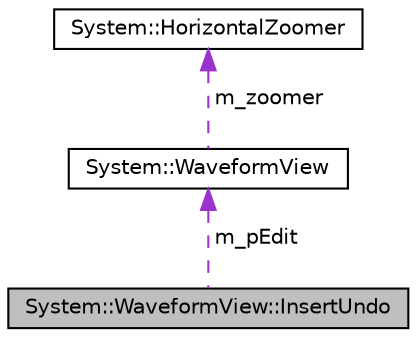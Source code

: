 digraph G
{
  edge [fontname="Helvetica",fontsize="10",labelfontname="Helvetica",labelfontsize="10"];
  node [fontname="Helvetica",fontsize="10",shape=record];
  Node1 [label="System::WaveformView::InsertUndo",height=0.2,width=0.4,color="black", fillcolor="grey75", style="filled" fontcolor="black"];
  Node2 -> Node1 [dir="back",color="darkorchid3",fontsize="10",style="dashed",label=" m_pEdit" ,fontname="Helvetica"];
  Node2 [label="System::WaveformView",height=0.2,width=0.4,color="black", fillcolor="white", style="filled",URL="$class_system_1_1_waveform_view.html"];
  Node3 -> Node2 [dir="back",color="darkorchid3",fontsize="10",style="dashed",label=" m_zoomer" ,fontname="Helvetica"];
  Node3 [label="System::HorizontalZoomer",height=0.2,width=0.4,color="black", fillcolor="white", style="filled",URL="$class_system_1_1_horizontal_zoomer.html"];
}
